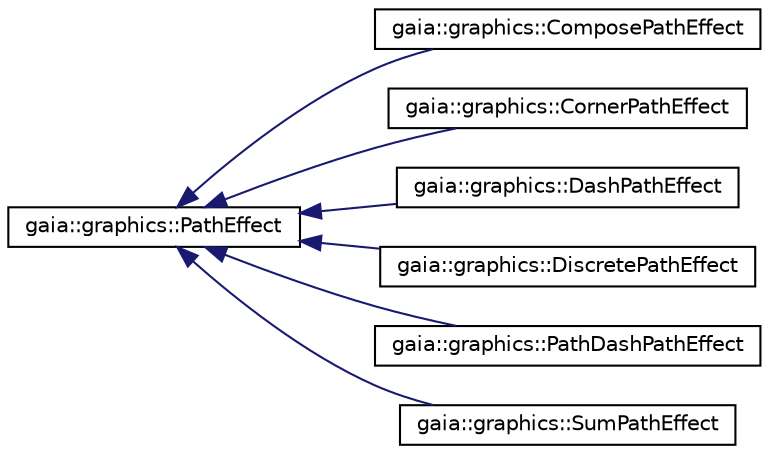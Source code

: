 digraph G
{
  edge [fontname="Helvetica",fontsize="10",labelfontname="Helvetica",labelfontsize="10"];
  node [fontname="Helvetica",fontsize="10",shape=record];
  rankdir=LR;
  Node1 [label="gaia::graphics::PathEffect",height=0.2,width=0.4,color="black", fillcolor="white", style="filled",URL="$d0/d36/classgaia_1_1graphics_1_1_path_effect.html",tooltip="PathEffect is the base class for objects in the Paint that affect the geometry of a drawing primitive..."];
  Node1 -> Node2 [dir=back,color="midnightblue",fontsize="10",style="solid",fontname="Helvetica"];
  Node2 [label="gaia::graphics::ComposePathEffect",height=0.2,width=0.4,color="black", fillcolor="white", style="filled",URL="$da/d84/classgaia_1_1graphics_1_1_compose_path_effect.html",tooltip="Construct a PathEffect whose effect is to apply first the inner effect and the the outer pathEffect (..."];
  Node1 -> Node3 [dir=back,color="midnightblue",fontsize="10",style="solid",fontname="Helvetica"];
  Node3 [label="gaia::graphics::CornerPathEffect",height=0.2,width=0.4,color="black", fillcolor="white", style="filled",URL="$d7/d0f/classgaia_1_1graphics_1_1_corner_path_effect.html",tooltip="Transforms geometries that are drawn (either STROKE or FILL styles) by replacing any sharp angles bet..."];
  Node1 -> Node4 [dir=back,color="midnightblue",fontsize="10",style="solid",fontname="Helvetica"];
  Node4 [label="gaia::graphics::DashPathEffect",height=0.2,width=0.4,color="black", fillcolor="white", style="filled",URL="$d1/d0a/classgaia_1_1graphics_1_1_dash_path_effect.html",tooltip="The intervals array must contain an even number of entries (&gt;=2), with the even indices specifying th..."];
  Node1 -> Node5 [dir=back,color="midnightblue",fontsize="10",style="solid",fontname="Helvetica"];
  Node5 [label="gaia::graphics::DiscretePathEffect",height=0.2,width=0.4,color="black", fillcolor="white", style="filled",URL="$df/d15/classgaia_1_1graphics_1_1_discrete_path_effect.html",tooltip="Chop the path into lines of segmentLength, randomly deviating from the original path by deviation..."];
  Node1 -> Node6 [dir=back,color="midnightblue",fontsize="10",style="solid",fontname="Helvetica"];
  Node6 [label="gaia::graphics::PathDashPathEffect",height=0.2,width=0.4,color="black", fillcolor="white", style="filled",URL="$d7/dcb/classgaia_1_1graphics_1_1_path_dash_path_effect.html",tooltip="Dash the drawn path by stamping it with the specified shape."];
  Node1 -> Node7 [dir=back,color="midnightblue",fontsize="10",style="solid",fontname="Helvetica"];
  Node7 [label="gaia::graphics::SumPathEffect",height=0.2,width=0.4,color="black", fillcolor="white", style="filled",URL="$d3/d91/classgaia_1_1graphics_1_1_sum_path_effect.html",tooltip="Construct a PathEffect whose effect is to apply two effects, in sequence."];
}
